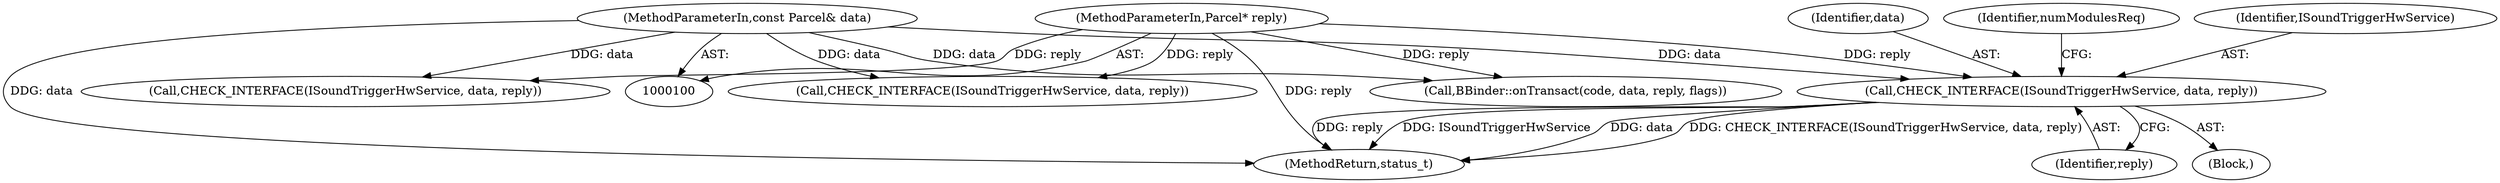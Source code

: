 digraph "0_Android_b9096dc@pointer" {
"1000111" [label="(Call,CHECK_INTERFACE(ISoundTriggerHwService, data, reply))"];
"1000102" [label="(MethodParameterIn,const Parcel& data)"];
"1000103" [label="(MethodParameterIn,Parcel* reply)"];
"1000114" [label="(Identifier,reply)"];
"1000110" [label="(Block,)"];
"1000103" [label="(MethodParameterIn,Parcel* reply)"];
"1000257" [label="(MethodReturn,status_t)"];
"1000113" [label="(Identifier,data)"];
"1000102" [label="(MethodParameterIn,const Parcel& data)"];
"1000111" [label="(Call,CHECK_INTERFACE(ISoundTriggerHwService, data, reply))"];
"1000117" [label="(Identifier,numModulesReq)"];
"1000112" [label="(Identifier,ISoundTriggerHwService)"];
"1000252" [label="(Call,BBinder::onTransact(code, data, reply, flags))"];
"1000238" [label="(Call,CHECK_INTERFACE(ISoundTriggerHwService, data, reply))"];
"1000191" [label="(Call,CHECK_INTERFACE(ISoundTriggerHwService, data, reply))"];
"1000111" -> "1000110"  [label="AST: "];
"1000111" -> "1000114"  [label="CFG: "];
"1000112" -> "1000111"  [label="AST: "];
"1000113" -> "1000111"  [label="AST: "];
"1000114" -> "1000111"  [label="AST: "];
"1000117" -> "1000111"  [label="CFG: "];
"1000111" -> "1000257"  [label="DDG: reply"];
"1000111" -> "1000257"  [label="DDG: ISoundTriggerHwService"];
"1000111" -> "1000257"  [label="DDG: data"];
"1000111" -> "1000257"  [label="DDG: CHECK_INTERFACE(ISoundTriggerHwService, data, reply)"];
"1000102" -> "1000111"  [label="DDG: data"];
"1000103" -> "1000111"  [label="DDG: reply"];
"1000102" -> "1000100"  [label="AST: "];
"1000102" -> "1000257"  [label="DDG: data"];
"1000102" -> "1000191"  [label="DDG: data"];
"1000102" -> "1000238"  [label="DDG: data"];
"1000102" -> "1000252"  [label="DDG: data"];
"1000103" -> "1000100"  [label="AST: "];
"1000103" -> "1000257"  [label="DDG: reply"];
"1000103" -> "1000191"  [label="DDG: reply"];
"1000103" -> "1000238"  [label="DDG: reply"];
"1000103" -> "1000252"  [label="DDG: reply"];
}
